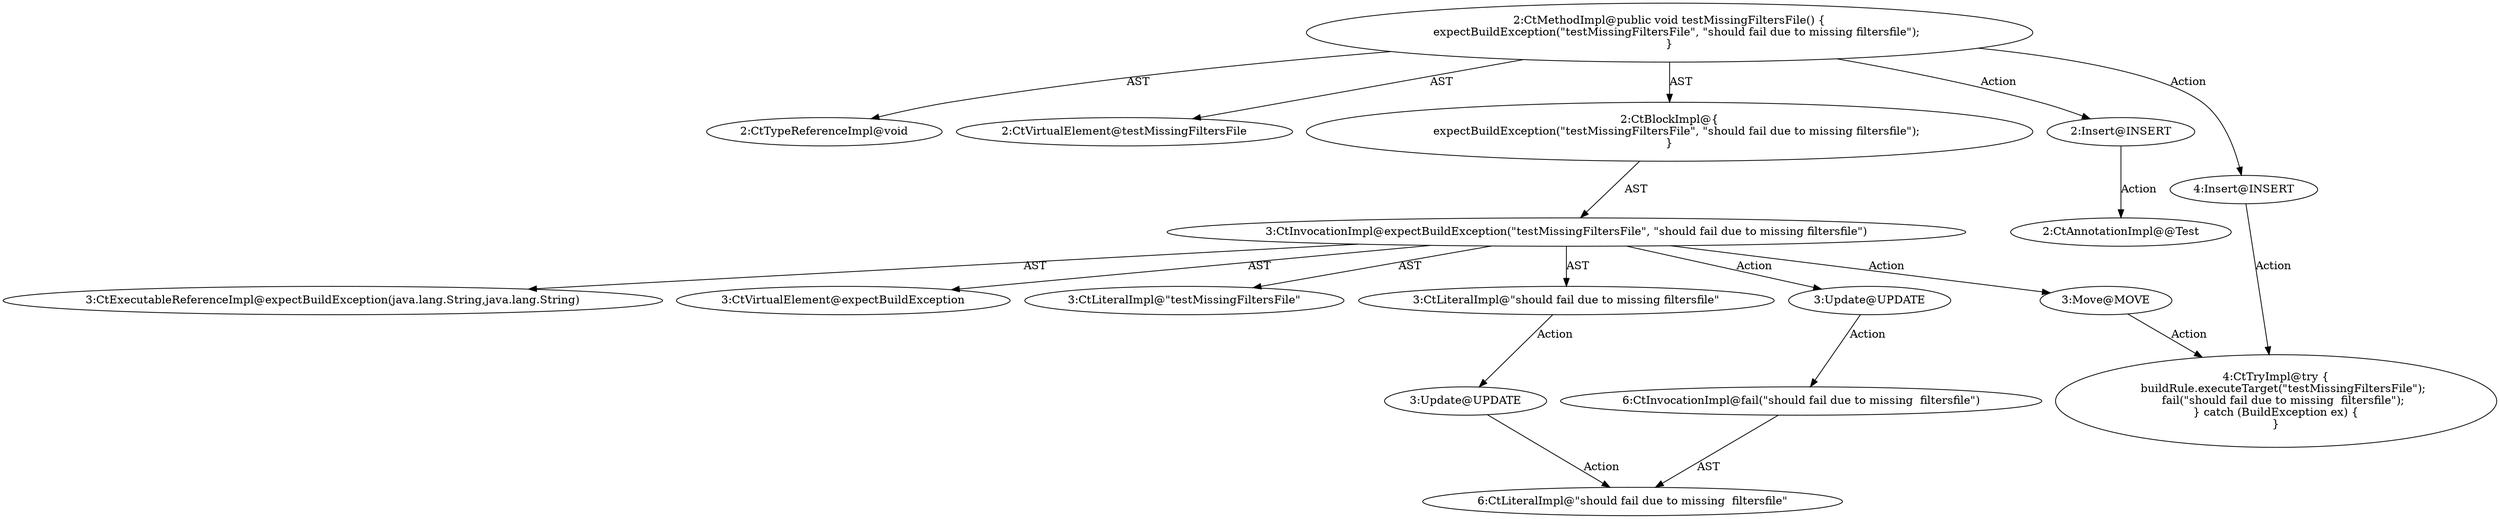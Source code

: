 digraph "testMissingFiltersFile#?" {
0 [label="2:CtTypeReferenceImpl@void" shape=ellipse]
1 [label="2:CtVirtualElement@testMissingFiltersFile" shape=ellipse]
2 [label="3:CtExecutableReferenceImpl@expectBuildException(java.lang.String,java.lang.String)" shape=ellipse]
3 [label="3:CtVirtualElement@expectBuildException" shape=ellipse]
4 [label="3:CtLiteralImpl@\"testMissingFiltersFile\"" shape=ellipse]
5 [label="3:CtLiteralImpl@\"should fail due to missing filtersfile\"" shape=ellipse]
6 [label="3:CtInvocationImpl@expectBuildException(\"testMissingFiltersFile\", \"should fail due to missing filtersfile\")" shape=ellipse]
7 [label="2:CtBlockImpl@\{
    expectBuildException(\"testMissingFiltersFile\", \"should fail due to missing filtersfile\");
\}" shape=ellipse]
8 [label="2:CtMethodImpl@public void testMissingFiltersFile() \{
    expectBuildException(\"testMissingFiltersFile\", \"should fail due to missing filtersfile\");
\}" shape=ellipse]
9 [label="3:Update@UPDATE" shape=ellipse]
10 [label="6:CtInvocationImpl@fail(\"should fail due to missing  filtersfile\")" shape=ellipse]
11 [label="3:Update@UPDATE" shape=ellipse]
12 [label="6:CtLiteralImpl@\"should fail due to missing  filtersfile\"" shape=ellipse]
13 [label="2:Insert@INSERT" shape=ellipse]
14 [label="2:CtAnnotationImpl@@Test" shape=ellipse]
15 [label="4:Insert@INSERT" shape=ellipse]
16 [label="4:CtTryImpl@try \{
    buildRule.executeTarget(\"testMissingFiltersFile\");
    fail(\"should fail due to missing  filtersfile\");
\} catch (BuildException ex) \{
\}" shape=ellipse]
17 [label="3:Move@MOVE" shape=ellipse]
5 -> 11 [label="Action"];
6 -> 3 [label="AST"];
6 -> 2 [label="AST"];
6 -> 4 [label="AST"];
6 -> 5 [label="AST"];
6 -> 9 [label="Action"];
6 -> 17 [label="Action"];
7 -> 6 [label="AST"];
8 -> 1 [label="AST"];
8 -> 0 [label="AST"];
8 -> 7 [label="AST"];
8 -> 13 [label="Action"];
8 -> 15 [label="Action"];
9 -> 10 [label="Action"];
10 -> 12 [label="AST"];
11 -> 12 [label="Action"];
13 -> 14 [label="Action"];
15 -> 16 [label="Action"];
17 -> 16 [label="Action"];
}